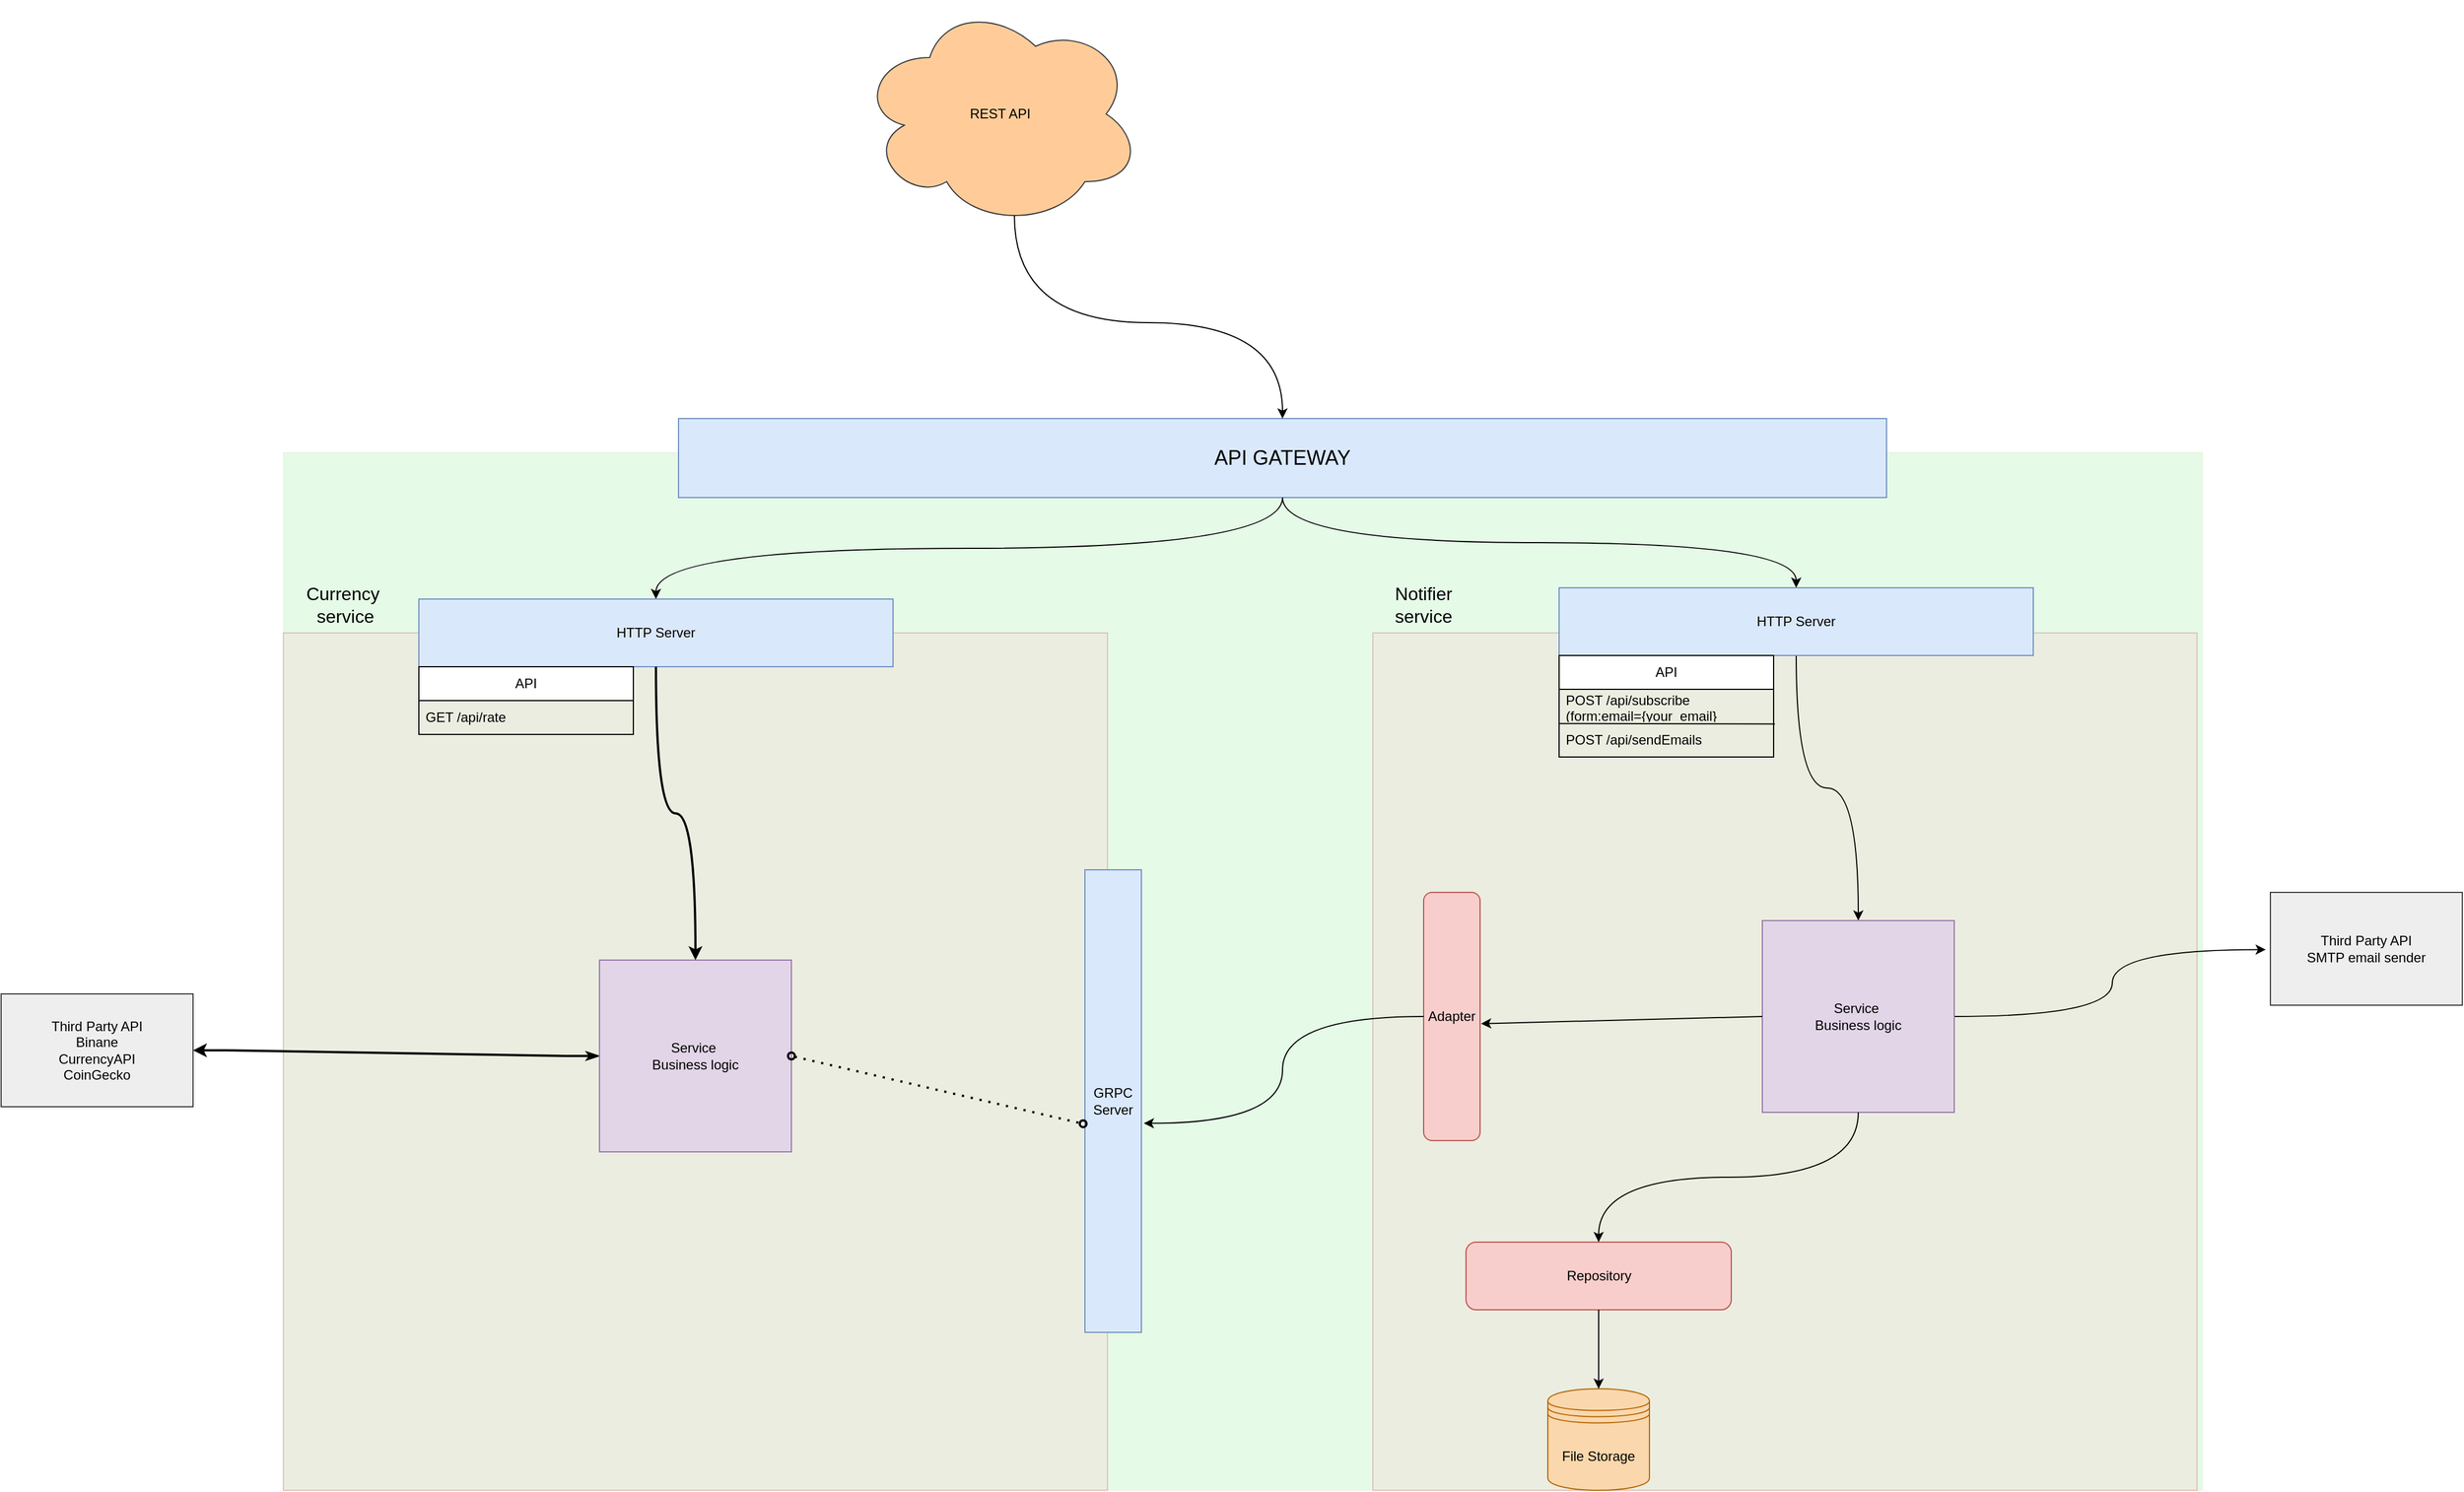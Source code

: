 <mxfile version="21.6.1" type="device">
  <diagram name="Page-1" id="tZb_qX2O2e7FSVwp5hnz">
    <mxGraphModel dx="4166" dy="2836" grid="1" gridSize="10" guides="1" tooltips="1" connect="1" arrows="1" fold="1" page="1" pageScale="1" pageWidth="850" pageHeight="1100" math="0" shadow="0">
      <root>
        <mxCell id="0" />
        <mxCell id="1" parent="0" />
        <mxCell id="_RU4-OAioINhjp5VLZyr-9" value="" style="rounded=0;whiteSpace=wrap;html=1;fillColor=#04CC18;strokeColor=#d6b656;fillStyle=auto;opacity=10;" vertex="1" parent="1">
          <mxGeometry x="-540" y="-450" width="1700" height="920" as="geometry" />
        </mxCell>
        <mxCell id="_RU4-OAioINhjp5VLZyr-10" value="" style="rounded=0;whiteSpace=wrap;html=1;fillColor=#f8cecc;strokeColor=#b85450;opacity=30;" vertex="1" parent="1">
          <mxGeometry x="-540" y="-290" width="730" height="760" as="geometry" />
        </mxCell>
        <mxCell id="HzstBCcxqd39mWx579nv-25" value="&lt;div&gt;Third Party API&lt;/div&gt;&lt;div&gt;Binane&lt;/div&gt;&lt;div&gt;CurrencyAPI&lt;/div&gt;&lt;div&gt;CoinGecko&lt;br&gt;&lt;/div&gt;" style="rounded=0;whiteSpace=wrap;html=1;fillColor=#eeeeee;strokeColor=#36393d;" parent="1" vertex="1">
          <mxGeometry x="-790" y="30" width="170" height="100" as="geometry" />
        </mxCell>
        <mxCell id="_RU4-OAioINhjp5VLZyr-29" style="edgeStyle=orthogonalEdgeStyle;rounded=0;orthogonalLoop=1;jettySize=auto;html=1;curved=1;" edge="1" parent="1" source="_RU4-OAioINhjp5VLZyr-1" target="_RU4-OAioINhjp5VLZyr-14">
          <mxGeometry relative="1" as="geometry" />
        </mxCell>
        <mxCell id="_RU4-OAioINhjp5VLZyr-1" value="API GATEWAY" style="rounded=0;whiteSpace=wrap;html=1;fontSize=18;fillColor=#dae8fc;strokeColor=#6c8ebf;" vertex="1" parent="1">
          <mxGeometry x="-190" y="-480" width="1070" height="70" as="geometry" />
        </mxCell>
        <mxCell id="_RU4-OAioINhjp5VLZyr-2" value="REST API" style="ellipse;shape=cloud;whiteSpace=wrap;html=1;fillColor=#ffcc99;strokeColor=#36393d;" vertex="1" parent="1">
          <mxGeometry x="-30" y="-850" width="250" height="200" as="geometry" />
        </mxCell>
        <mxCell id="_RU4-OAioINhjp5VLZyr-3" style="edgeStyle=orthogonalEdgeStyle;rounded=0;orthogonalLoop=1;jettySize=auto;html=1;curved=1;exitX=0.55;exitY=0.95;exitDx=0;exitDy=0;exitPerimeter=0;" edge="1" parent="1" source="_RU4-OAioINhjp5VLZyr-2" target="_RU4-OAioINhjp5VLZyr-1">
          <mxGeometry relative="1" as="geometry">
            <mxPoint x="330" y="-680" as="sourcePoint" />
          </mxGeometry>
        </mxCell>
        <mxCell id="_RU4-OAioINhjp5VLZyr-11" value="" style="rounded=0;whiteSpace=wrap;html=1;fillColor=#f8cecc;strokeColor=#b85450;opacity=30;" vertex="1" parent="1">
          <mxGeometry x="425" y="-290" width="730" height="760" as="geometry" />
        </mxCell>
        <mxCell id="_RU4-OAioINhjp5VLZyr-12" value="Currency&amp;nbsp; service" style="text;html=1;strokeColor=none;fillColor=none;align=center;verticalAlign=middle;whiteSpace=wrap;rounded=0;fontSize=16;" vertex="1" parent="1">
          <mxGeometry x="-530" y="-340" width="90" height="50" as="geometry" />
        </mxCell>
        <mxCell id="_RU4-OAioINhjp5VLZyr-13" value="&lt;div&gt;Notifier service&lt;br&gt;&lt;/div&gt;" style="text;html=1;strokeColor=none;fillColor=none;align=center;verticalAlign=middle;whiteSpace=wrap;rounded=0;fontSize=16;" vertex="1" parent="1">
          <mxGeometry x="425" y="-340" width="90" height="50" as="geometry" />
        </mxCell>
        <mxCell id="_RU4-OAioINhjp5VLZyr-14" value="HTTP Server" style="rounded=0;whiteSpace=wrap;html=1;fillColor=#dae8fc;strokeColor=#6c8ebf;" vertex="1" parent="1">
          <mxGeometry x="-420" y="-320" width="420" height="60" as="geometry" />
        </mxCell>
        <mxCell id="_RU4-OAioINhjp5VLZyr-30" style="edgeStyle=orthogonalEdgeStyle;rounded=0;orthogonalLoop=1;jettySize=auto;html=1;exitX=0.5;exitY=0;exitDx=0;exitDy=0;startArrow=classic;startFill=1;endArrow=none;endFill=0;curved=1;" edge="1" parent="1" source="_RU4-OAioINhjp5VLZyr-15" target="_RU4-OAioINhjp5VLZyr-1">
          <mxGeometry relative="1" as="geometry" />
        </mxCell>
        <mxCell id="_RU4-OAioINhjp5VLZyr-43" style="edgeStyle=orthogonalEdgeStyle;rounded=0;orthogonalLoop=1;jettySize=auto;html=1;curved=1;" edge="1" parent="1" source="_RU4-OAioINhjp5VLZyr-15" target="_RU4-OAioINhjp5VLZyr-35">
          <mxGeometry relative="1" as="geometry" />
        </mxCell>
        <mxCell id="_RU4-OAioINhjp5VLZyr-15" value="HTTP Server" style="rounded=0;whiteSpace=wrap;html=1;fillColor=#dae8fc;strokeColor=#6c8ebf;" vertex="1" parent="1">
          <mxGeometry x="590" y="-330" width="420" height="60" as="geometry" />
        </mxCell>
        <mxCell id="_RU4-OAioINhjp5VLZyr-16" value="GRPC Server" style="rounded=0;whiteSpace=wrap;html=1;fillColor=#dae8fc;strokeColor=#6c8ebf;" vertex="1" parent="1">
          <mxGeometry x="170" y="-80" width="50" height="410" as="geometry" />
        </mxCell>
        <mxCell id="_RU4-OAioINhjp5VLZyr-17" value="API" style="swimlane;fontStyle=0;childLayout=stackLayout;horizontal=1;startSize=30;horizontalStack=0;resizeParent=1;resizeParentMax=0;resizeLast=0;collapsible=1;marginBottom=0;whiteSpace=wrap;html=1;" vertex="1" parent="1">
          <mxGeometry x="-420" y="-260" width="190" height="60" as="geometry">
            <mxRectangle x="-420" y="-260" width="60" height="30" as="alternateBounds" />
          </mxGeometry>
        </mxCell>
        <mxCell id="_RU4-OAioINhjp5VLZyr-18" value="GET /api/rate" style="text;strokeColor=none;fillColor=none;align=left;verticalAlign=middle;spacingLeft=4;spacingRight=4;overflow=hidden;points=[[0,0.5],[1,0.5]];portConstraint=eastwest;rotatable=0;whiteSpace=wrap;html=1;" vertex="1" parent="_RU4-OAioINhjp5VLZyr-17">
          <mxGeometry y="30" width="190" height="30" as="geometry" />
        </mxCell>
        <mxCell id="_RU4-OAioINhjp5VLZyr-27" style="edgeStyle=entityRelationEdgeStyle;rounded=0;orthogonalLoop=1;jettySize=auto;html=1;entryX=1;entryY=0.5;entryDx=0;entryDy=0;startArrow=classicThin;startFill=1;strokeWidth=2;" edge="1" parent="1" source="_RU4-OAioINhjp5VLZyr-23" target="HzstBCcxqd39mWx579nv-25">
          <mxGeometry relative="1" as="geometry" />
        </mxCell>
        <mxCell id="_RU4-OAioINhjp5VLZyr-23" value="&lt;div&gt;Service&amp;nbsp;&lt;/div&gt;&lt;div&gt;Business logic&lt;br&gt;&lt;/div&gt;" style="whiteSpace=wrap;html=1;aspect=fixed;fillColor=#e1d5e7;strokeColor=#9673a6;" vertex="1" parent="1">
          <mxGeometry x="-260" width="170" height="170" as="geometry" />
        </mxCell>
        <mxCell id="_RU4-OAioINhjp5VLZyr-24" value="" style="endArrow=classic;html=1;rounded=1;strokeWidth=2;edgeStyle=orthogonalEdgeStyle;curved=1;" edge="1" parent="1" source="_RU4-OAioINhjp5VLZyr-14" target="_RU4-OAioINhjp5VLZyr-23">
          <mxGeometry width="50" height="50" relative="1" as="geometry">
            <mxPoint x="-260" y="-60" as="sourcePoint" />
            <mxPoint x="-210" y="-110" as="targetPoint" />
          </mxGeometry>
        </mxCell>
        <mxCell id="_RU4-OAioINhjp5VLZyr-28" value="" style="endArrow=oval;dashed=1;html=1;dashPattern=1 3;strokeWidth=2;rounded=0;exitX=1;exitY=0.5;exitDx=0;exitDy=0;entryX=-0.032;entryY=0.549;entryDx=0;entryDy=0;entryPerimeter=0;startArrow=oval;startFill=0;endFill=0;" edge="1" parent="1" source="_RU4-OAioINhjp5VLZyr-23" target="_RU4-OAioINhjp5VLZyr-16">
          <mxGeometry width="50" height="50" relative="1" as="geometry">
            <mxPoint x="120" y="110" as="sourcePoint" />
            <mxPoint x="170" y="60" as="targetPoint" />
          </mxGeometry>
        </mxCell>
        <mxCell id="HzstBCcxqd39mWx579nv-1" value="File Storage" style="shape=datastore;whiteSpace=wrap;html=1;fillColor=#fad7ac;strokeColor=#b46504;" parent="1" vertex="1">
          <mxGeometry x="580" y="380" width="90" height="90" as="geometry" />
        </mxCell>
        <mxCell id="_RU4-OAioINhjp5VLZyr-31" value="API" style="swimlane;fontStyle=0;childLayout=stackLayout;horizontal=1;startSize=30;horizontalStack=0;resizeParent=1;resizeParentMax=0;resizeLast=0;collapsible=1;marginBottom=0;whiteSpace=wrap;html=1;" vertex="1" parent="1">
          <mxGeometry x="590" y="-270" width="190" height="90" as="geometry">
            <mxRectangle x="-420" y="-260" width="60" height="30" as="alternateBounds" />
          </mxGeometry>
        </mxCell>
        <mxCell id="_RU4-OAioINhjp5VLZyr-32" value="&lt;div&gt;POST /api/subscribe&lt;/div&gt;&lt;div&gt;(form:email={your_email}&lt;/div&gt;" style="text;strokeColor=none;fillColor=none;align=left;verticalAlign=middle;spacingLeft=4;spacingRight=4;overflow=hidden;points=[[0,0.5],[1,0.5]];portConstraint=eastwest;rotatable=0;whiteSpace=wrap;html=1;" vertex="1" parent="_RU4-OAioINhjp5VLZyr-31">
          <mxGeometry y="30" width="190" height="30" as="geometry" />
        </mxCell>
        <mxCell id="_RU4-OAioINhjp5VLZyr-33" value="POST /api/sendEmails" style="text;strokeColor=none;fillColor=none;align=left;verticalAlign=middle;spacingLeft=4;spacingRight=4;overflow=hidden;points=[[0,0.5],[1,0.5]];portConstraint=eastwest;rotatable=0;whiteSpace=wrap;html=1;labelBorderColor=none;" vertex="1" parent="_RU4-OAioINhjp5VLZyr-31">
          <mxGeometry y="60" width="190" height="30" as="geometry" />
        </mxCell>
        <mxCell id="_RU4-OAioINhjp5VLZyr-34" value="" style="endArrow=none;html=1;rounded=0;exitX=0.003;exitY=0.012;exitDx=0;exitDy=0;exitPerimeter=0;entryX=1.006;entryY=0.026;entryDx=0;entryDy=0;entryPerimeter=0;" edge="1" parent="_RU4-OAioINhjp5VLZyr-31" source="_RU4-OAioINhjp5VLZyr-33" target="_RU4-OAioINhjp5VLZyr-33">
          <mxGeometry width="50" height="50" relative="1" as="geometry">
            <mxPoint x="-10" y="120" as="sourcePoint" />
            <mxPoint x="40" y="70" as="targetPoint" />
          </mxGeometry>
        </mxCell>
        <mxCell id="_RU4-OAioINhjp5VLZyr-45" style="edgeStyle=orthogonalEdgeStyle;rounded=0;orthogonalLoop=1;jettySize=auto;html=1;entryX=-0.024;entryY=0.507;entryDx=0;entryDy=0;entryPerimeter=0;curved=1;" edge="1" parent="1" source="_RU4-OAioINhjp5VLZyr-35" target="_RU4-OAioINhjp5VLZyr-44">
          <mxGeometry relative="1" as="geometry" />
        </mxCell>
        <mxCell id="_RU4-OAioINhjp5VLZyr-35" value="&lt;div&gt;Service&amp;nbsp;&lt;/div&gt;&lt;div&gt;Business logic&lt;br&gt;&lt;/div&gt;" style="whiteSpace=wrap;html=1;aspect=fixed;fillColor=#e1d5e7;strokeColor=#9673a6;" vertex="1" parent="1">
          <mxGeometry x="770" y="-35" width="170" height="170" as="geometry" />
        </mxCell>
        <mxCell id="_RU4-OAioINhjp5VLZyr-36" value="Repository" style="rounded=1;whiteSpace=wrap;html=1;fillColor=#f8cecc;strokeColor=#b85450;" vertex="1" parent="1">
          <mxGeometry x="507.5" y="250" width="235" height="60" as="geometry" />
        </mxCell>
        <mxCell id="_RU4-OAioINhjp5VLZyr-38" value="" style="endArrow=classic;html=1;rounded=0;exitX=0.5;exitY=1;exitDx=0;exitDy=0;entryX=0.5;entryY=0;entryDx=0;entryDy=0;" edge="1" parent="1" source="_RU4-OAioINhjp5VLZyr-36" target="HzstBCcxqd39mWx579nv-1">
          <mxGeometry width="50" height="50" relative="1" as="geometry">
            <mxPoint x="720" y="350" as="sourcePoint" />
            <mxPoint x="770" y="300" as="targetPoint" />
          </mxGeometry>
        </mxCell>
        <mxCell id="_RU4-OAioINhjp5VLZyr-39" value="" style="endArrow=classic;html=1;rounded=0;entryX=0.5;entryY=0;entryDx=0;entryDy=0;exitX=0.5;exitY=1;exitDx=0;exitDy=0;edgeStyle=orthogonalEdgeStyle;curved=1;" edge="1" parent="1" source="_RU4-OAioINhjp5VLZyr-35" target="_RU4-OAioINhjp5VLZyr-36">
          <mxGeometry width="50" height="50" relative="1" as="geometry">
            <mxPoint x="720" y="210" as="sourcePoint" />
            <mxPoint x="770" y="160" as="targetPoint" />
          </mxGeometry>
        </mxCell>
        <mxCell id="_RU4-OAioINhjp5VLZyr-40" value="Adapter" style="rounded=1;whiteSpace=wrap;html=1;fillColor=#f8cecc;strokeColor=#b85450;" vertex="1" parent="1">
          <mxGeometry x="470" y="-60" width="50" height="220" as="geometry" />
        </mxCell>
        <mxCell id="_RU4-OAioINhjp5VLZyr-41" value="" style="endArrow=classic;html=1;rounded=0;exitX=0;exitY=0.5;exitDx=0;exitDy=0;entryX=1.017;entryY=0.529;entryDx=0;entryDy=0;entryPerimeter=0;" edge="1" parent="1" source="_RU4-OAioINhjp5VLZyr-35" target="_RU4-OAioINhjp5VLZyr-40">
          <mxGeometry width="50" height="50" relative="1" as="geometry">
            <mxPoint x="520" y="90" as="sourcePoint" />
            <mxPoint x="570" y="40" as="targetPoint" />
          </mxGeometry>
        </mxCell>
        <mxCell id="_RU4-OAioINhjp5VLZyr-42" value="" style="endArrow=classic;html=1;rounded=0;entryX=1.042;entryY=0.548;entryDx=0;entryDy=0;entryPerimeter=0;exitX=0;exitY=0.5;exitDx=0;exitDy=0;edgeStyle=orthogonalEdgeStyle;curved=1;" edge="1" parent="1" source="_RU4-OAioINhjp5VLZyr-40" target="_RU4-OAioINhjp5VLZyr-16">
          <mxGeometry width="50" height="50" relative="1" as="geometry">
            <mxPoint x="430" y="90" as="sourcePoint" />
            <mxPoint x="480" y="40" as="targetPoint" />
          </mxGeometry>
        </mxCell>
        <mxCell id="_RU4-OAioINhjp5VLZyr-44" value="&lt;div&gt;Third Party API&lt;/div&gt;&lt;div&gt;SMTP email sender&lt;br&gt;&lt;/div&gt;" style="rounded=0;whiteSpace=wrap;html=1;fillColor=#eeeeee;strokeColor=#36393d;" vertex="1" parent="1">
          <mxGeometry x="1220" y="-60" width="170" height="100" as="geometry" />
        </mxCell>
      </root>
    </mxGraphModel>
  </diagram>
</mxfile>
